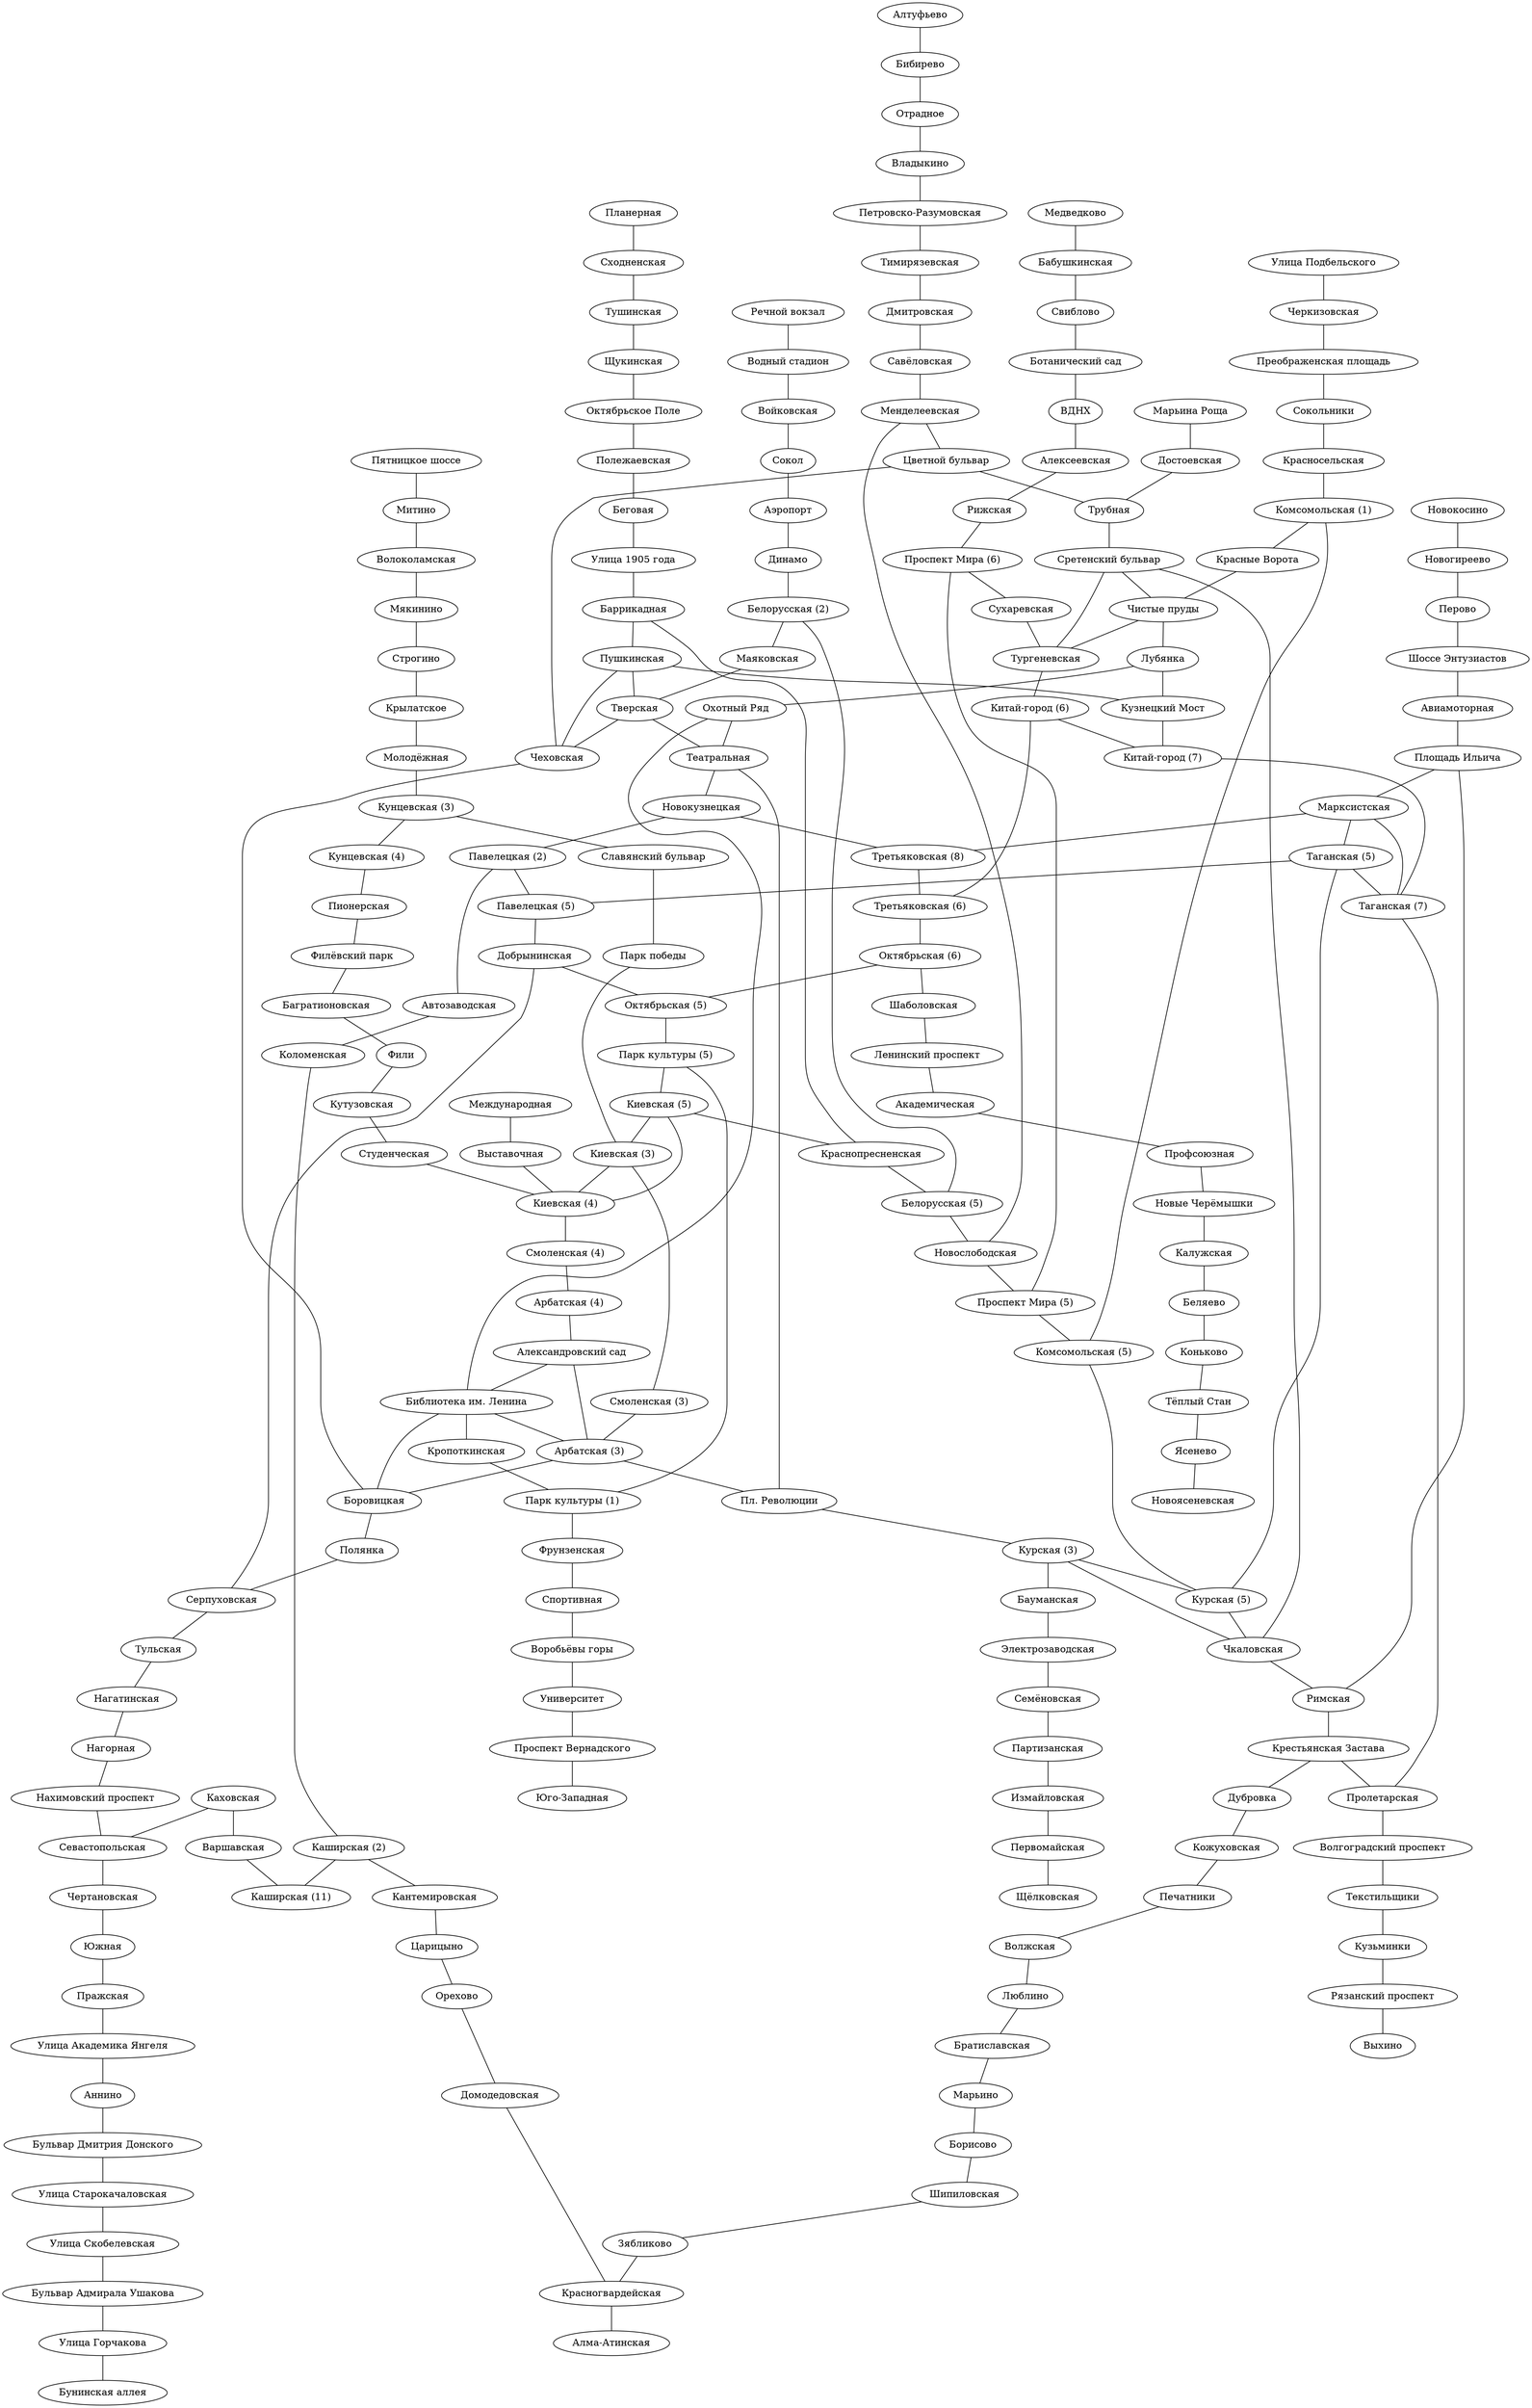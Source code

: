 /*
    Граф Московского метро в формате DOT (http://www.graphviz.org/content/dot-language)
    по состоянию на 01.09.2013, создан на базе Официальной схемы линий (с 26.05.2013),
    расположенной по адресу: http://metro.ru/map/2013/2/.
*/

graph MoscowSubway {

    /* Список станций, представленныйх в данном графе */

    "Авиамоторная";
    "Автозаводская";
    "Академическая";
    "Александровский сад";
    "Алексеевская";
    "Алма-Атинская";
    "Алтуфьево";
    "Аннино";
    "Арбатская (3)";
    "Арбатская (4)";
    "Аэропорт";
    "Бабушкинская";
    "Багратионовская";
    "Баррикадная";
    "Бауманская";
    "Беговая";
    "Белорусская (2)";
    "Белорусская (5)";
    "Беляево";
    "Бибирево";
    "Библиотека им. Ленина";
    "Борисово";
    "Боровицкая";
    "Ботанический сад";
    "Братиславская";
    "Бульвар Дмитрия Донского";
    "Бульвар Адмирала Ушакова";
    "Бунинская аллея";
    "ВДНХ";
    "Варшавская";
    "Владыкино";
    "Водный стадион";
    "Войковская";
    "Волгоградский проспект";
    "Волжская";
    "Волоколамская";
    "Воробьёвы горы";
    "Выставочная";
    "Выхино";
    "Динамо";
    "Дмитровская";
    "Добрынинская";
    "Домодедовская";
    "Достоевская";
    "Дубровка";
    "Зябликово";
    "Измайловская";
    "Калужская";
    "Кантемировская";
    "Каховская";
    "Каширская (11)";
    "Каширская (2)";
    "Киевская (3)";
    "Киевская (4)";
    "Киевская (5)";
    "Китай-город (6)";
    "Китай-город (7)";
    "Кожуховская";
    "Коломенская";
    "Комсомольская (1)";
    "Комсомольская (5)";
    "Коньково";
    "Красногвардейская";
    "Краснопресненская";
    "Красносельская";
    "Красные Ворота";
    "Крестьянская Застава";
    "Кропоткинская";
    "Крылатское";
    "Кузнецкий Мост";
    "Кузьминки";
    "Кунцевская (3)";
    "Кунцевская (4)";
    "Курская (3)";
    "Курская (5)";
    "Кутузовская";
    "Ленинский проспект";
    "Лубянка";
    "Люблино";
    "Марксистская";
    "Марьина Роща";
    "Марьино";
    "Маяковская";
    "Медведково";
    "Международная";
    "Менделеевская";
    "Митино";
    "Молодёжная";
    "Мякинино";
    "Нагатинская";
    "Нагорная";
    "Нахимовский проспект";
    "Новогиреево";
    "Новокосино";
    "Новокузнецкая";
    "Новослободская";
    "Новоясеневская";
    "Новые Черёмышки";
    "Октябрьская (5)";
    "Октябрьская (6)";
    "Октябрьское Поле";
    "Орехово";
    "Отрадное";
    "Охотный Ряд";
    "Павелецкая (2)";
    "Павелецкая (5)";
    "Парк культуры (1)";
    "Парк культуры (5)";
    "Парк победы";
    "Партизанская";
    "Первомайская";
    "Перово";
    "Петровско-Разумовская";
    "Печатники";
    "Пионерская";
    "Пл. Революции";
    "Планерная";
    "Площадь Ильича";
    "Полежаевская";
    "Полянка";
    "Пражская";
    "Преображенская площадь";
    "Пролетарская";
    "Проспект Вернадского";
    "Проспект Мира (5)";
    "Проспект Мира (6)";
    "Профсоюзная";
    "Пушкинская";
    "Пятницкое шоссе";
    "Речной вокзал";
    "Рижская";
    "Римская";
    "Рязанский проспект";
    "Савёловская";
    "Свиблово";
    "Севастопольская";
    "Семёновская";
    "Серпуховская";
    "Славянский бульвар";
    "Смоленская (3)";
    "Смоленская (4)";
    "Сокол";
    "Сокольники";
    "Спортивная";
    "Сретенский бульвар";
    "Строгино";
    "Студенческая";
    "Сухаревская";
    "Сходненская";
    "Таганская (5)";
    "Таганская (7)";
    "Тверская";
    "Театральная";
    "Текстильщики";
    "Тимирязевская";
    "Третьяковская (6)";
    "Третьяковская (8)";
    "Трубная";
    "Тульская";
    "Тургеневская";
    "Тушинская";
    "Тёплый Стан";
    "Улица 1905 года";
    "Улица Академика Янгеля";
    "Улица Горчакова";
    "Улица Подбельского";
    "Улица Скобелевская";
    "Улица Старокачаловская";
    "Университет";
    "Фили";
    "Филёвский парк";
    "Фрунзенская";
    "Царицыно";
    "Цветной бульвар";
    "Черкизовская";
    "Чертановская";
    "Чеховская";
    "Чистые пруды";
    "Чкаловская";
    "Шаболовская";
    "Шипиловская";
    "Шоссе Энтузиастов";
    "Щукинская";
    "Щёлковская";
    "Электрозаводская";
    "Юго-Западная";
    "Южная";
    "Ясенево";

    /* Описание линий */

    /* 1. Сокольническая линия */
    "Улица Подбельского" -- "Черкизовская" -- "Преображенская площадь" -- "Сокольники" -- "Красносельская" -- "Комсомольская (1)" -- "Красные Ворота" -- "Чистые пруды" -- "Лубянка" -- "Охотный Ряд" -- "Библиотека им. Ленина" -- "Кропоткинская" -- "Парк культуры (1)" -- "Фрунзенская" -- "Спортивная" -- "Воробьёвы горы" -- "Университет" -- "Проспект Вернадского" -- "Юго-Западная";

    /* 2. Замоскворецкая линия */
    "Речной вокзал" -- "Водный стадион" -- "Войковская" -- "Сокол" -- "Аэропорт" -- "Динамо" -- "Белорусская (2)" -- "Маяковская" -- "Тверская" -- "Театральная" -- "Новокузнецкая" -- "Павелецкая (2)" -- "Автозаводская" -- "Коломенская" -- "Каширская (2)" -- "Кантемировская" -- "Царицыно" -- "Орехово" -- "Домодедовская" -- "Красногвардейская" -- "Алма-Атинская";


    /* 3. Арбатско-Покровская линия */
    "Пятницкое шоссе" -- "Митино" -- "Волоколамская" -- "Мякинино" -- "Строгино" -- "Крылатское" -- "Молодёжная" -- "Кунцевская (3)" -- "Славянский бульвар" -- "Парк победы" -- "Киевская (3)" -- "Смоленская (3)" -- "Арбатская (3)" -- "Пл. Революции" -- "Курская (3)" -- "Бауманская" -- "Электрозаводская" -- "Семёновская" -- "Партизанская" -- "Измайловская" -- "Первомайская" -- "Щёлковская";

    /* 4. Филёвская линия */
    "Кунцевская (4)" -- "Пионерская" -- "Филёвский парк" -- "Багратионовская" -- "Фили" -- "Кутузовская" -- "Студенческая" -- "Киевская (4)" -- "Смоленская (4)" -- "Арбатская (4)" -- "Александровский сад";
    "Международная" -- "Выставочная" -- "Киевская (4)";

    /* 5. Кольцевая линия */
    "Белорусская (5)" -- "Новослободская" -- "Проспект Мира (5)" -- "Комсомольская (5)" -- "Курская (5)" -- "Таганская (5)" -- "Павелецкая (5)" -- "Добрынинская" -- "Октябрьская (5)" -- "Парк культуры (5)" -- "Киевская (5)" -- "Краснопресненская" -- "Белорусская (5)";

    /* 6. Калужско-Рижская */
    "Медведково" -- "Бабушкинская" -- "Свиблово" -- "Ботанический сад" -- "ВДНХ" -- "Алексеевская" -- "Рижская" -- "Проспект Мира (6)" -- "Сухаревская" -- "Тургеневская" -- "Китай-город (6)" -- "Третьяковская (6)" -- "Октябрьская (6)" -- "Шаболовская" -- "Ленинский проспект" -- "Академическая" -- "Профсоюзная" -- "Новые Черёмышки" -- "Калужская" -- "Беляево" -- "Коньково" -- "Тёплый Стан" -- "Ясенево" -- "Новоясеневская";

    /* 7. Таганско-Краснопресненская линия */
    "Планерная" -- "Сходненская" -- "Тушинская" -- "Щукинская" -- "Октябрьское Поле" -- "Полежаевская" -- "Беговая" -- "Улица 1905 года" -- "Баррикадная" -- "Пушкинская" -- "Кузнецкий Мост" -- "Китай-город (7)" -- "Таганская (7)" -- "Пролетарская" -- "Волгоградский проспект" -- "Текстильщики" -- "Кузьминки" -- "Рязанский проспект" -- "Выхино";

    /* 8. Калининская линия */
    "Новокосино" -- "Новогиреево" -- "Перово" -- "Шоссе Энтузиастов" -- "Авиамоторная" -- "Площадь Ильича" -- "Марксистская" -- "Третьяковская (8)";

    /* 9. Серпуховско-Тимирязевская линия */
    "Алтуфьево" -- "Бибирево" -- "Отрадное" -- "Владыкино" -- "Петровско-Разумовская" -- "Тимирязевская" -- "Дмитровская" -- "Савёловская" -- "Менделеевская" -- "Цветной бульвар" -- "Чеховская" -- "Боровицкая" -- "Полянка" -- "Серпуховская" -- "Тульская" -- "Нагатинская" -- "Нагорная" -- "Нахимовский проспект" -- "Севастопольская" -- "Чертановская" -- "Южная" -- "Пражская" -- "Улица Академика Янгеля" -- "Аннино" -- "Бульвар Дмитрия Донского";

    /* 10. Люблинская линия */
    "Марьина Роща" -- "Достоевская" -- "Трубная" -- "Сретенский бульвар" -- "Чкаловская" -- "Римская" -- "Крестьянская Застава" -- "Дубровка" -- "Кожуховская" -- "Печатники" -- "Волжская" -- "Люблино" -- "Братиславская" -- "Марьино" -- "Борисово" -- "Шипиловская" -- "Зябликово";

    /* 11. Каховская линия */
    "Каховская" -- "Варшавская" -- "Каширская (11)";

    /* 12. Бутовская линия */
    "Улица Старокачаловская" -- "Улица Скобелевская" -- "Бульвар Адмирала Ушакова" -- "Улица Горчакова" -- "Бунинская аллея";

    /* Описание переходов */
    "Кунцевская (3)" -- "Кунцевская (4)";
    "Киевская (4)" -- "Киевская (5)" -- "Киевская (3)" -- "Киевская (4)";
    "Баррикадная" -- "Краснопресненская";
    "Белорусская (2)" -- "Белорусская (5)"
    "Менделеевская" -- "Новослободская";
    "Проспект Мира (6)" -- "Проспект Мира (5)";
    "Комсомольская (1)" -- "Комсомольская (5)";
    "Курская (3)" -- "Курская (5)" -- "Чкаловская" -- "Курская (3)";
    "Марксистская" -- "Таганская (5)" -- "Таганская (7)" -- "Марксистская";
    "Павелецкая (2)" -- "Павелецкая (5)";
    "Добрынинская" -- "Серпуховская";
    "Октябрьская (6)" -- "Октябрьская (5)";
    "Парк культуры (1)" -- "Парк культуры (5)";
    "Бульвар Дмитрия Донского" -- "Улица Старокачаловская";
    "Каховская" -- "Севастопольская";
    "Каширская (2)" -- "Каширская (11)";
    "Зябликово" -- "Красногвардейская";
    "Крестьянская Застава" -- "Пролетарская";
    "Римская" -- "Площадь Ильича";
    "Лубянка" -- "Кузнецкий Мост";
    "Цветной бульвар" -- "Трубная";
    "Охотный Ряд" -- "Театральная" -- "Пл. Революции";
    "Китай-город (6)" -- "Китай-город (7)";
    "Тверская" -- "Чеховская" -- "Пушкинская" -- "Тверская";
    "Тургеневская" -- "Сретенский бульвар" -- "Чистые пруды" -- "Тургеневская";
    "Новокузнецкая" -- "Третьяковская (8)" -- "Третьяковская (6)";
    "Боровицкая" -- "Библиотека им. Ленина" -- "Арбатская (3)" -- "Боровицкая";
    "Арбатская (3)" -- "Александровский сад" -- "Библиотека им. Ленина";

}
